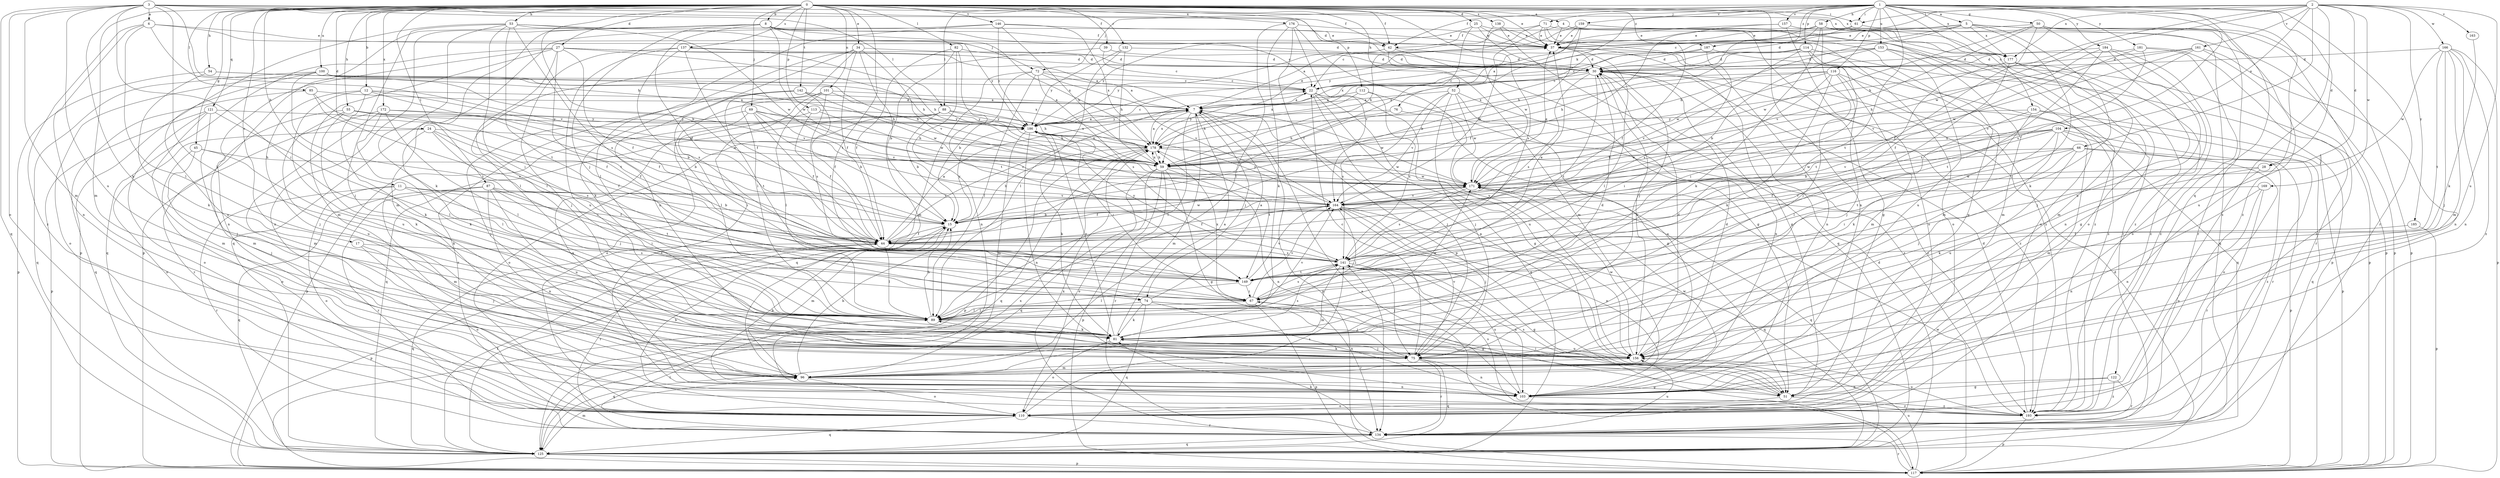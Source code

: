 strict digraph  {
0;
1;
2;
3;
4;
5;
6;
7;
8;
11;
12;
15;
17;
22;
24;
25;
27;
28;
30;
34;
37;
39;
42;
44;
45;
50;
51;
52;
53;
54;
55;
58;
59;
61;
66;
67;
69;
71;
72;
74;
75;
76;
81;
82;
85;
87;
88;
89;
96;
100;
101;
103;
104;
110;
112;
113;
114;
116;
117;
121;
122;
125;
132;
134;
137;
138;
141;
142;
146;
149;
153;
154;
156;
157;
159;
161;
163;
164;
166;
169;
171;
172;
176;
177;
178;
181;
184;
185;
186;
187;
193;
0 -> 4  [label=a];
0 -> 8  [label=b];
0 -> 11  [label=b];
0 -> 12  [label=b];
0 -> 15  [label=b];
0 -> 17  [label=c];
0 -> 24  [label=d];
0 -> 25  [label=d];
0 -> 27  [label=d];
0 -> 34  [label=e];
0 -> 37  [label=e];
0 -> 39  [label=f];
0 -> 42  [label=f];
0 -> 45  [label=g];
0 -> 52  [label=h];
0 -> 53  [label=h];
0 -> 54  [label=h];
0 -> 55  [label=h];
0 -> 61  [label=i];
0 -> 69  [label=j];
0 -> 82  [label=l];
0 -> 85  [label=l];
0 -> 87  [label=l];
0 -> 96  [label=m];
0 -> 100  [label=n];
0 -> 101  [label=n];
0 -> 103  [label=n];
0 -> 112  [label=p];
0 -> 113  [label=p];
0 -> 121  [label=q];
0 -> 132  [label=r];
0 -> 137  [label=s];
0 -> 138  [label=s];
0 -> 141  [label=s];
0 -> 142  [label=t];
0 -> 146  [label=t];
0 -> 149  [label=t];
0 -> 172  [label=x];
0 -> 176  [label=x];
0 -> 177  [label=x];
0 -> 187  [label=z];
1 -> 5  [label=a];
1 -> 28  [label=d];
1 -> 42  [label=f];
1 -> 50  [label=g];
1 -> 58  [label=h];
1 -> 61  [label=i];
1 -> 71  [label=j];
1 -> 72  [label=j];
1 -> 76  [label=k];
1 -> 88  [label=l];
1 -> 114  [label=p];
1 -> 116  [label=p];
1 -> 122  [label=q];
1 -> 134  [label=r];
1 -> 141  [label=s];
1 -> 149  [label=t];
1 -> 153  [label=u];
1 -> 154  [label=u];
1 -> 157  [label=v];
1 -> 159  [label=v];
1 -> 177  [label=x];
1 -> 181  [label=y];
1 -> 184  [label=y];
1 -> 187  [label=z];
1 -> 193  [label=z];
2 -> 22  [label=c];
2 -> 28  [label=d];
2 -> 59  [label=h];
2 -> 61  [label=i];
2 -> 66  [label=i];
2 -> 104  [label=o];
2 -> 110  [label=o];
2 -> 156  [label=u];
2 -> 161  [label=v];
2 -> 163  [label=v];
2 -> 166  [label=w];
2 -> 169  [label=w];
2 -> 171  [label=w];
2 -> 177  [label=x];
2 -> 185  [label=y];
3 -> 6  [label=a];
3 -> 30  [label=d];
3 -> 42  [label=f];
3 -> 59  [label=h];
3 -> 67  [label=i];
3 -> 81  [label=k];
3 -> 88  [label=l];
3 -> 89  [label=l];
3 -> 96  [label=m];
3 -> 110  [label=o];
3 -> 125  [label=q];
3 -> 156  [label=u];
3 -> 177  [label=x];
4 -> 37  [label=e];
4 -> 51  [label=g];
4 -> 164  [label=v];
4 -> 193  [label=z];
5 -> 7  [label=a];
5 -> 37  [label=e];
5 -> 42  [label=f];
5 -> 59  [label=h];
5 -> 81  [label=k];
5 -> 89  [label=l];
5 -> 117  [label=p];
5 -> 134  [label=r];
5 -> 177  [label=x];
6 -> 37  [label=e];
6 -> 72  [label=j];
6 -> 89  [label=l];
6 -> 103  [label=n];
6 -> 164  [label=v];
6 -> 193  [label=z];
7 -> 37  [label=e];
7 -> 74  [label=j];
7 -> 89  [label=l];
7 -> 96  [label=m];
7 -> 117  [label=p];
7 -> 171  [label=w];
7 -> 178  [label=x];
7 -> 186  [label=y];
8 -> 22  [label=c];
8 -> 30  [label=d];
8 -> 42  [label=f];
8 -> 44  [label=f];
8 -> 74  [label=j];
8 -> 96  [label=m];
8 -> 117  [label=p];
8 -> 171  [label=w];
8 -> 178  [label=x];
8 -> 193  [label=z];
11 -> 15  [label=b];
11 -> 44  [label=f];
11 -> 74  [label=j];
11 -> 96  [label=m];
11 -> 110  [label=o];
11 -> 134  [label=r];
11 -> 164  [label=v];
12 -> 7  [label=a];
12 -> 15  [label=b];
12 -> 44  [label=f];
12 -> 75  [label=j];
12 -> 81  [label=k];
12 -> 156  [label=u];
15 -> 44  [label=f];
15 -> 96  [label=m];
15 -> 171  [label=w];
15 -> 186  [label=y];
17 -> 75  [label=j];
17 -> 110  [label=o];
17 -> 141  [label=s];
22 -> 7  [label=a];
22 -> 51  [label=g];
22 -> 75  [label=j];
22 -> 125  [label=q];
22 -> 156  [label=u];
24 -> 44  [label=f];
24 -> 67  [label=i];
24 -> 89  [label=l];
24 -> 110  [label=o];
24 -> 141  [label=s];
24 -> 178  [label=x];
25 -> 37  [label=e];
25 -> 44  [label=f];
25 -> 75  [label=j];
25 -> 186  [label=y];
25 -> 193  [label=z];
27 -> 7  [label=a];
27 -> 30  [label=d];
27 -> 44  [label=f];
27 -> 59  [label=h];
27 -> 89  [label=l];
27 -> 96  [label=m];
27 -> 103  [label=n];
27 -> 125  [label=q];
27 -> 149  [label=t];
28 -> 81  [label=k];
28 -> 103  [label=n];
28 -> 171  [label=w];
30 -> 22  [label=c];
30 -> 103  [label=n];
30 -> 141  [label=s];
30 -> 149  [label=t];
30 -> 156  [label=u];
30 -> 178  [label=x];
30 -> 193  [label=z];
34 -> 15  [label=b];
34 -> 30  [label=d];
34 -> 44  [label=f];
34 -> 81  [label=k];
34 -> 89  [label=l];
34 -> 156  [label=u];
34 -> 164  [label=v];
37 -> 30  [label=d];
37 -> 51  [label=g];
37 -> 89  [label=l];
37 -> 103  [label=n];
39 -> 22  [label=c];
39 -> 30  [label=d];
39 -> 89  [label=l];
42 -> 30  [label=d];
42 -> 51  [label=g];
42 -> 96  [label=m];
42 -> 186  [label=y];
44 -> 7  [label=a];
44 -> 22  [label=c];
44 -> 89  [label=l];
44 -> 117  [label=p];
44 -> 125  [label=q];
44 -> 134  [label=r];
44 -> 141  [label=s];
45 -> 59  [label=h];
45 -> 75  [label=j];
45 -> 81  [label=k];
45 -> 110  [label=o];
50 -> 37  [label=e];
50 -> 44  [label=f];
50 -> 117  [label=p];
50 -> 134  [label=r];
50 -> 156  [label=u];
50 -> 164  [label=v];
50 -> 171  [label=w];
51 -> 67  [label=i];
51 -> 110  [label=o];
51 -> 141  [label=s];
51 -> 193  [label=z];
52 -> 7  [label=a];
52 -> 51  [label=g];
52 -> 75  [label=j];
52 -> 141  [label=s];
52 -> 164  [label=v];
52 -> 171  [label=w];
52 -> 193  [label=z];
53 -> 37  [label=e];
53 -> 67  [label=i];
53 -> 75  [label=j];
53 -> 81  [label=k];
53 -> 117  [label=p];
53 -> 141  [label=s];
53 -> 149  [label=t];
53 -> 171  [label=w];
53 -> 186  [label=y];
54 -> 22  [label=c];
54 -> 59  [label=h];
54 -> 81  [label=k];
54 -> 117  [label=p];
55 -> 15  [label=b];
55 -> 44  [label=f];
55 -> 81  [label=k];
55 -> 96  [label=m];
55 -> 156  [label=u];
55 -> 186  [label=y];
58 -> 37  [label=e];
58 -> 59  [label=h];
58 -> 75  [label=j];
58 -> 81  [label=k];
58 -> 110  [label=o];
58 -> 125  [label=q];
58 -> 186  [label=y];
59 -> 51  [label=g];
59 -> 103  [label=n];
59 -> 110  [label=o];
59 -> 117  [label=p];
59 -> 125  [label=q];
59 -> 134  [label=r];
59 -> 171  [label=w];
59 -> 178  [label=x];
61 -> 30  [label=d];
61 -> 37  [label=e];
61 -> 117  [label=p];
66 -> 44  [label=f];
66 -> 59  [label=h];
66 -> 67  [label=i];
66 -> 117  [label=p];
66 -> 156  [label=u];
66 -> 171  [label=w];
66 -> 193  [label=z];
67 -> 89  [label=l];
67 -> 117  [label=p];
67 -> 134  [label=r];
67 -> 141  [label=s];
67 -> 164  [label=v];
67 -> 178  [label=x];
69 -> 15  [label=b];
69 -> 44  [label=f];
69 -> 59  [label=h];
69 -> 67  [label=i];
69 -> 75  [label=j];
69 -> 164  [label=v];
69 -> 186  [label=y];
71 -> 7  [label=a];
71 -> 37  [label=e];
71 -> 44  [label=f];
71 -> 59  [label=h];
71 -> 110  [label=o];
71 -> 134  [label=r];
72 -> 7  [label=a];
72 -> 15  [label=b];
72 -> 22  [label=c];
72 -> 89  [label=l];
72 -> 125  [label=q];
72 -> 141  [label=s];
72 -> 164  [label=v];
74 -> 7  [label=a];
74 -> 51  [label=g];
74 -> 75  [label=j];
74 -> 81  [label=k];
74 -> 89  [label=l];
74 -> 103  [label=n];
74 -> 125  [label=q];
75 -> 22  [label=c];
75 -> 81  [label=k];
75 -> 89  [label=l];
75 -> 103  [label=n];
75 -> 125  [label=q];
75 -> 134  [label=r];
75 -> 164  [label=v];
76 -> 59  [label=h];
76 -> 156  [label=u];
76 -> 186  [label=y];
81 -> 7  [label=a];
81 -> 30  [label=d];
81 -> 75  [label=j];
81 -> 110  [label=o];
81 -> 125  [label=q];
81 -> 141  [label=s];
81 -> 156  [label=u];
81 -> 186  [label=y];
82 -> 30  [label=d];
82 -> 44  [label=f];
82 -> 96  [label=m];
82 -> 103  [label=n];
82 -> 149  [label=t];
85 -> 7  [label=a];
85 -> 44  [label=f];
85 -> 125  [label=q];
85 -> 141  [label=s];
87 -> 67  [label=i];
87 -> 103  [label=n];
87 -> 125  [label=q];
87 -> 134  [label=r];
87 -> 149  [label=t];
87 -> 156  [label=u];
87 -> 164  [label=v];
88 -> 15  [label=b];
88 -> 59  [label=h];
88 -> 110  [label=o];
88 -> 117  [label=p];
88 -> 125  [label=q];
88 -> 178  [label=x];
88 -> 186  [label=y];
89 -> 15  [label=b];
89 -> 81  [label=k];
89 -> 164  [label=v];
89 -> 171  [label=w];
96 -> 15  [label=b];
96 -> 30  [label=d];
96 -> 51  [label=g];
96 -> 103  [label=n];
96 -> 110  [label=o];
100 -> 22  [label=c];
100 -> 59  [label=h];
100 -> 110  [label=o];
100 -> 125  [label=q];
100 -> 149  [label=t];
100 -> 156  [label=u];
100 -> 164  [label=v];
100 -> 178  [label=x];
101 -> 7  [label=a];
101 -> 59  [label=h];
101 -> 89  [label=l];
101 -> 110  [label=o];
101 -> 141  [label=s];
101 -> 193  [label=z];
103 -> 15  [label=b];
103 -> 141  [label=s];
103 -> 171  [label=w];
103 -> 193  [label=z];
104 -> 15  [label=b];
104 -> 75  [label=j];
104 -> 96  [label=m];
104 -> 110  [label=o];
104 -> 134  [label=r];
104 -> 149  [label=t];
104 -> 164  [label=v];
104 -> 171  [label=w];
104 -> 178  [label=x];
110 -> 15  [label=b];
110 -> 125  [label=q];
110 -> 134  [label=r];
110 -> 141  [label=s];
112 -> 7  [label=a];
112 -> 59  [label=h];
112 -> 141  [label=s];
112 -> 193  [label=z];
113 -> 44  [label=f];
113 -> 103  [label=n];
113 -> 171  [label=w];
113 -> 186  [label=y];
114 -> 30  [label=d];
114 -> 59  [label=h];
114 -> 67  [label=i];
114 -> 96  [label=m];
114 -> 117  [label=p];
114 -> 171  [label=w];
114 -> 178  [label=x];
116 -> 22  [label=c];
116 -> 59  [label=h];
116 -> 67  [label=i];
116 -> 75  [label=j];
116 -> 81  [label=k];
116 -> 96  [label=m];
116 -> 125  [label=q];
116 -> 164  [label=v];
117 -> 7  [label=a];
117 -> 30  [label=d];
117 -> 134  [label=r];
117 -> 156  [label=u];
117 -> 171  [label=w];
121 -> 75  [label=j];
121 -> 89  [label=l];
121 -> 96  [label=m];
121 -> 110  [label=o];
121 -> 117  [label=p];
121 -> 186  [label=y];
122 -> 51  [label=g];
122 -> 103  [label=n];
122 -> 134  [label=r];
122 -> 193  [label=z];
125 -> 30  [label=d];
125 -> 44  [label=f];
125 -> 96  [label=m];
125 -> 117  [label=p];
125 -> 178  [label=x];
132 -> 30  [label=d];
132 -> 59  [label=h];
132 -> 89  [label=l];
132 -> 186  [label=y];
134 -> 81  [label=k];
134 -> 89  [label=l];
134 -> 125  [label=q];
134 -> 156  [label=u];
134 -> 178  [label=x];
137 -> 30  [label=d];
137 -> 44  [label=f];
137 -> 59  [label=h];
137 -> 75  [label=j];
137 -> 141  [label=s];
137 -> 156  [label=u];
138 -> 37  [label=e];
138 -> 125  [label=q];
138 -> 171  [label=w];
141 -> 37  [label=e];
141 -> 51  [label=g];
141 -> 75  [label=j];
141 -> 96  [label=m];
141 -> 103  [label=n];
141 -> 134  [label=r];
141 -> 149  [label=t];
141 -> 186  [label=y];
142 -> 7  [label=a];
142 -> 44  [label=f];
142 -> 89  [label=l];
142 -> 134  [label=r];
142 -> 149  [label=t];
142 -> 171  [label=w];
146 -> 37  [label=e];
146 -> 59  [label=h];
146 -> 89  [label=l];
146 -> 125  [label=q];
146 -> 178  [label=x];
146 -> 186  [label=y];
149 -> 67  [label=i];
149 -> 89  [label=l];
149 -> 164  [label=v];
153 -> 15  [label=b];
153 -> 22  [label=c];
153 -> 30  [label=d];
153 -> 96  [label=m];
153 -> 117  [label=p];
153 -> 156  [label=u];
154 -> 81  [label=k];
154 -> 89  [label=l];
154 -> 117  [label=p];
154 -> 125  [label=q];
154 -> 186  [label=y];
156 -> 7  [label=a];
156 -> 30  [label=d];
156 -> 96  [label=m];
156 -> 171  [label=w];
157 -> 37  [label=e];
157 -> 44  [label=f];
157 -> 110  [label=o];
157 -> 193  [label=z];
159 -> 15  [label=b];
159 -> 22  [label=c];
159 -> 37  [label=e];
159 -> 51  [label=g];
159 -> 110  [label=o];
159 -> 178  [label=x];
161 -> 30  [label=d];
161 -> 59  [label=h];
161 -> 103  [label=n];
161 -> 156  [label=u];
161 -> 164  [label=v];
161 -> 171  [label=w];
163 -> 81  [label=k];
164 -> 15  [label=b];
164 -> 44  [label=f];
164 -> 75  [label=j];
164 -> 89  [label=l];
164 -> 103  [label=n];
164 -> 125  [label=q];
164 -> 186  [label=y];
166 -> 30  [label=d];
166 -> 75  [label=j];
166 -> 96  [label=m];
166 -> 103  [label=n];
166 -> 117  [label=p];
166 -> 149  [label=t];
166 -> 171  [label=w];
166 -> 193  [label=z];
169 -> 103  [label=n];
169 -> 110  [label=o];
169 -> 134  [label=r];
169 -> 164  [label=v];
171 -> 37  [label=e];
171 -> 44  [label=f];
171 -> 125  [label=q];
171 -> 141  [label=s];
171 -> 164  [label=v];
172 -> 81  [label=k];
172 -> 89  [label=l];
172 -> 96  [label=m];
172 -> 134  [label=r];
172 -> 171  [label=w];
172 -> 186  [label=y];
176 -> 37  [label=e];
176 -> 81  [label=k];
176 -> 89  [label=l];
176 -> 117  [label=p];
176 -> 156  [label=u];
176 -> 164  [label=v];
177 -> 51  [label=g];
177 -> 67  [label=i];
177 -> 96  [label=m];
177 -> 149  [label=t];
177 -> 193  [label=z];
178 -> 7  [label=a];
178 -> 15  [label=b];
178 -> 59  [label=h];
178 -> 117  [label=p];
178 -> 125  [label=q];
178 -> 149  [label=t];
178 -> 171  [label=w];
181 -> 30  [label=d];
181 -> 44  [label=f];
181 -> 134  [label=r];
181 -> 141  [label=s];
181 -> 193  [label=z];
184 -> 30  [label=d];
184 -> 75  [label=j];
184 -> 103  [label=n];
184 -> 110  [label=o];
184 -> 149  [label=t];
184 -> 164  [label=v];
185 -> 44  [label=f];
185 -> 117  [label=p];
186 -> 7  [label=a];
186 -> 22  [label=c];
186 -> 67  [label=i];
186 -> 81  [label=k];
186 -> 96  [label=m];
186 -> 103  [label=n];
186 -> 178  [label=x];
187 -> 30  [label=d];
187 -> 141  [label=s];
187 -> 178  [label=x];
187 -> 193  [label=z];
193 -> 30  [label=d];
193 -> 117  [label=p];
193 -> 141  [label=s];
193 -> 156  [label=u];
}
